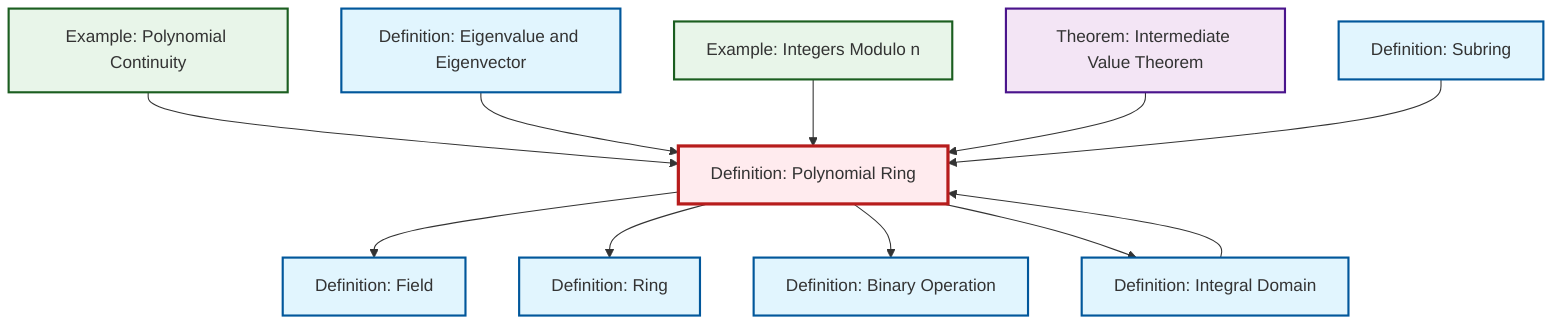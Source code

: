 graph TD
    classDef definition fill:#e1f5fe,stroke:#01579b,stroke-width:2px
    classDef theorem fill:#f3e5f5,stroke:#4a148c,stroke-width:2px
    classDef axiom fill:#fff3e0,stroke:#e65100,stroke-width:2px
    classDef example fill:#e8f5e9,stroke:#1b5e20,stroke-width:2px
    classDef current fill:#ffebee,stroke:#b71c1c,stroke-width:3px
    def-field["Definition: Field"]:::definition
    ex-quotient-integers-mod-n["Example: Integers Modulo n"]:::example
    def-subring["Definition: Subring"]:::definition
    def-eigenvalue-eigenvector["Definition: Eigenvalue and Eigenvector"]:::definition
    thm-intermediate-value["Theorem: Intermediate Value Theorem"]:::theorem
    def-polynomial-ring["Definition: Polynomial Ring"]:::definition
    def-integral-domain["Definition: Integral Domain"]:::definition
    def-ring["Definition: Ring"]:::definition
    ex-polynomial-continuity["Example: Polynomial Continuity"]:::example
    def-binary-operation["Definition: Binary Operation"]:::definition
    ex-polynomial-continuity --> def-polynomial-ring
    def-eigenvalue-eigenvector --> def-polynomial-ring
    def-polynomial-ring --> def-field
    ex-quotient-integers-mod-n --> def-polynomial-ring
    def-polynomial-ring --> def-ring
    def-polynomial-ring --> def-binary-operation
    def-polynomial-ring --> def-integral-domain
    thm-intermediate-value --> def-polynomial-ring
    def-integral-domain --> def-polynomial-ring
    def-subring --> def-polynomial-ring
    class def-polynomial-ring current